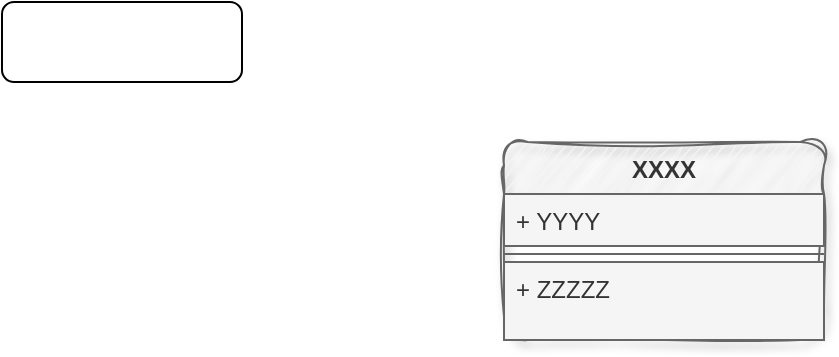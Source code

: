 <mxfile version="24.7.6">
  <diagram name="第 1 页" id="1zCs4JSbFQXUqgSlq-Uq">
    <mxGraphModel dx="1232" dy="336" grid="0" gridSize="10" guides="1" tooltips="1" connect="1" arrows="1" fold="1" page="1" pageScale="1" pageWidth="827" pageHeight="1169" math="0" shadow="0">
      <root>
        <mxCell id="0" />
        <mxCell id="1" parent="0" />
        <mxCell id="Rxl8AGM87poc7hrOPzdH-1" value="" style="rounded=1;whiteSpace=wrap;html=1;" parent="1" vertex="1">
          <mxGeometry x="120" y="170" width="120" height="40" as="geometry" />
        </mxCell>
        <mxCell id="Rxl8AGM87poc7hrOPzdH-2" value="XXXX" style="swimlane;fontStyle=1;align=center;verticalAlign=top;childLayout=stackLayout;horizontal=1;startSize=26;horizontalStack=0;resizeParent=1;resizeParentMax=0;resizeLast=0;collapsible=1;marginBottom=0;whiteSpace=wrap;html=1;shadow=1;glass=0;rounded=1;sketch=1;curveFitting=1;jiggle=2;fillColor=#f5f5f5;fontColor=#333333;strokeColor=#666666;" parent="1" vertex="1">
          <mxGeometry x="371" y="240" width="160" height="99" as="geometry" />
        </mxCell>
        <mxCell id="Rxl8AGM87poc7hrOPzdH-3" value="+ YYYY" style="text;strokeColor=#666666;fillColor=#f5f5f5;align=left;verticalAlign=top;spacingLeft=4;spacingRight=4;overflow=hidden;rotatable=0;points=[[0,0.5],[1,0.5]];portConstraint=eastwest;whiteSpace=wrap;html=1;fontColor=#333333;" parent="Rxl8AGM87poc7hrOPzdH-2" vertex="1">
          <mxGeometry y="26" width="160" height="26" as="geometry" />
        </mxCell>
        <mxCell id="Rxl8AGM87poc7hrOPzdH-4" value="" style="line;strokeWidth=1;fillColor=#f5f5f5;align=left;verticalAlign=middle;spacingTop=-1;spacingLeft=3;spacingRight=3;rotatable=0;labelPosition=right;points=[];portConstraint=eastwest;strokeColor=#666666;fontColor=#333333;" parent="Rxl8AGM87poc7hrOPzdH-2" vertex="1">
          <mxGeometry y="52" width="160" height="8" as="geometry" />
        </mxCell>
        <mxCell id="Rxl8AGM87poc7hrOPzdH-5" value="+ ZZZZZ&lt;div&gt;&lt;br&gt;&lt;/div&gt;&lt;div&gt;&lt;br&gt;&lt;/div&gt;&lt;div&gt;&lt;br&gt;&lt;/div&gt;" style="text;strokeColor=#666666;fillColor=#f5f5f5;align=left;verticalAlign=top;spacingLeft=4;spacingRight=4;overflow=hidden;rotatable=0;points=[[0,0.5],[1,0.5]];portConstraint=eastwest;whiteSpace=wrap;html=1;fontColor=#333333;" parent="Rxl8AGM87poc7hrOPzdH-2" vertex="1">
          <mxGeometry y="60" width="160" height="39" as="geometry" />
        </mxCell>
      </root>
    </mxGraphModel>
  </diagram>
</mxfile>
